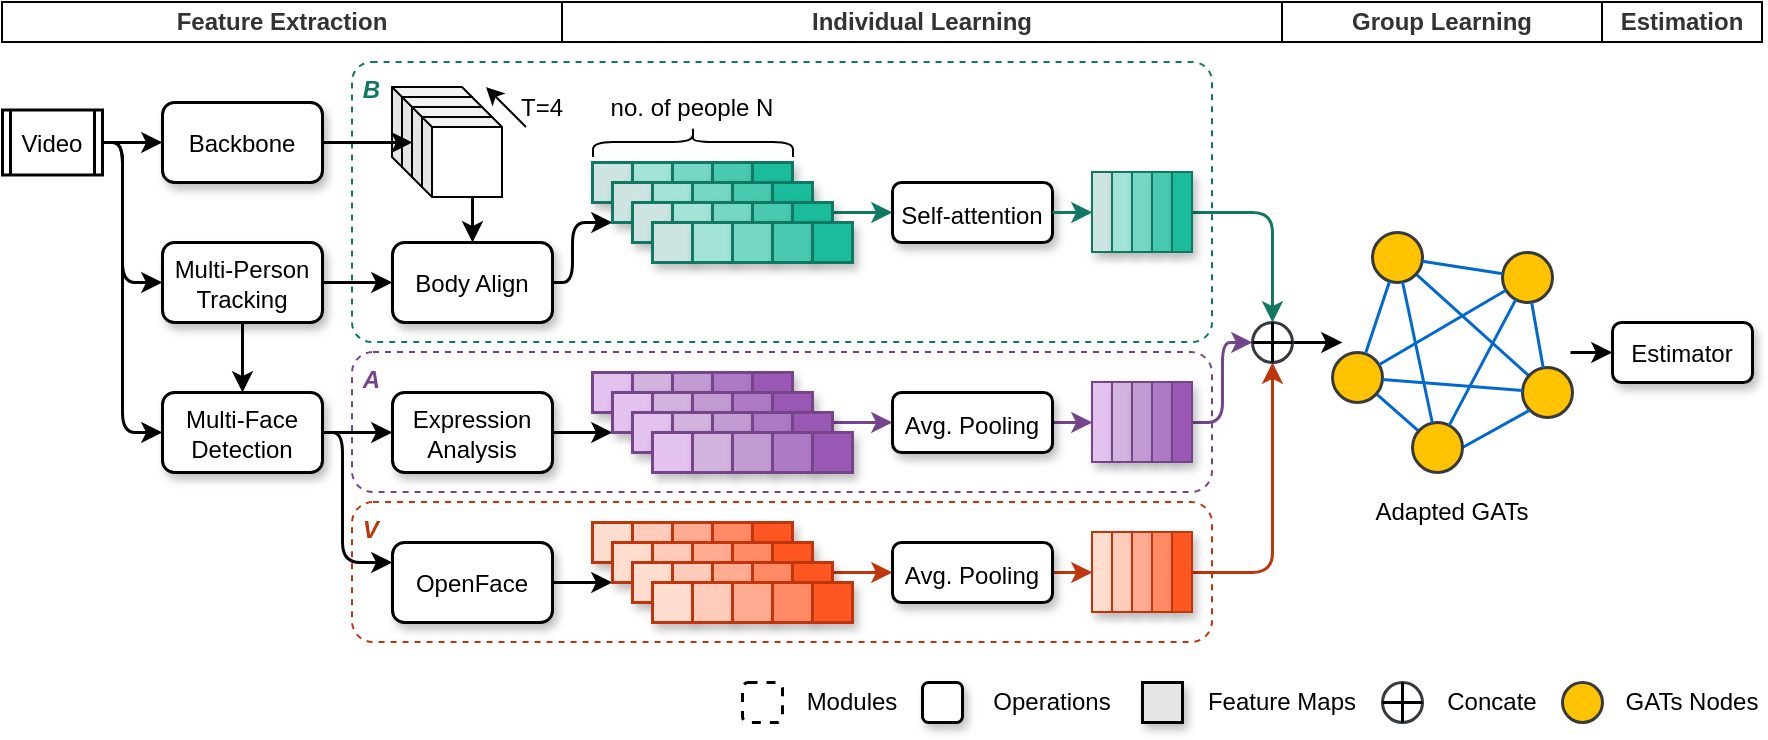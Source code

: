 <mxfile version="17.4.2" type="device"><diagram id="lcbjb8dC6xvzqM4vjLmi" name="Page-1"><mxGraphModel dx="918" dy="721" grid="1" gridSize="10" guides="1" tooltips="1" connect="1" arrows="1" fold="1" page="1" pageScale="1" pageWidth="827" pageHeight="1169" math="0" shadow="0"><root><mxCell id="0"/><mxCell id="1" parent="0"/><mxCell id="PsrB1JEI4gZo93ggRx5D-127" value="&lt;font style=&quot;font-size: 12px;&quot; color=&quot;#bf360c&quot;&gt;&lt;i style=&quot;font-size: 12px;&quot;&gt;&amp;nbsp;V&lt;/i&gt;&lt;/font&gt;" style="rounded=1;whiteSpace=wrap;html=1;fontSize=12;align=left;verticalAlign=top;fillColor=none;strokeColor=#BF360C;dashed=1;fontStyle=1" parent="1" vertex="1"><mxGeometry x="215" y="290" width="430" height="70" as="geometry"/></mxCell><mxCell id="PsrB1JEI4gZo93ggRx5D-126" value="&lt;font style=&quot;font-size: 12px;&quot; color=&quot;#76448a&quot;&gt;&lt;i style=&quot;font-size: 12px;&quot;&gt;&amp;nbsp;A&lt;/i&gt;&lt;/font&gt;" style="rounded=1;whiteSpace=wrap;html=1;fontSize=12;align=left;verticalAlign=top;fillColor=none;strokeColor=#76448A;dashed=1;fontStyle=1" parent="1" vertex="1"><mxGeometry x="215" y="215" width="430" height="70" as="geometry"/></mxCell><mxCell id="lZZAnxBlehHVqC1dlAMy-113" value="" style="whiteSpace=wrap;html=1;fontSize=12;strokeWidth=1;rounded=0;shadow=1;glass=0;spacing=2;fillColor=#CDE4E2;strokeColor=#117864;" parent="1" vertex="1"><mxGeometry x="585" y="125" width="10" height="40" as="geometry"/></mxCell><mxCell id="lZZAnxBlehHVqC1dlAMy-112" value="" style="whiteSpace=wrap;html=1;fontSize=12;strokeWidth=1;rounded=0;shadow=1;glass=0;spacing=2;fillColor=#E3C2F0;strokeColor=#76448A;" parent="1" vertex="1"><mxGeometry x="585" y="230" width="10" height="40" as="geometry"/></mxCell><mxCell id="lZZAnxBlehHVqC1dlAMy-111" value="" style="whiteSpace=wrap;html=1;fontSize=12;strokeWidth=1;rounded=0;shadow=1;glass=0;spacing=2;fillColor=#FFDDCF;strokeColor=#BF360C;" parent="1" vertex="1"><mxGeometry x="585" y="305" width="10" height="40" as="geometry"/></mxCell><mxCell id="PsrB1JEI4gZo93ggRx5D-314" value="" style="rounded=0;whiteSpace=wrap;html=1;fontSize=12;fontColor=#333333;arcSize=2;fillColor=default;sketch=0;shadow=0;" parent="1" vertex="1"><mxGeometry x="320" y="40" width="360" height="20" as="geometry"/></mxCell><mxCell id="PsrB1JEI4gZo93ggRx5D-122" value="" style="rounded=0;whiteSpace=wrap;html=1;fontSize=12;fontColor=#333333;arcSize=2;fillColor=default;sketch=0;shadow=0;" parent="1" vertex="1"><mxGeometry x="40" y="40" width="280" height="20" as="geometry"/></mxCell><mxCell id="PsrB1JEI4gZo93ggRx5D-123" value="" style="rounded=0;whiteSpace=wrap;html=1;fontSize=12;fontColor=#333333;arcSize=7;fillColor=default;sketch=0;shadow=0;" parent="1" vertex="1"><mxGeometry x="680" y="40" width="160" height="20" as="geometry"/></mxCell><mxCell id="PsrB1JEI4gZo93ggRx5D-125" value="&lt;i style=&quot;font-size: 12px;&quot;&gt;&lt;font style=&quot;font-size: 12px;&quot; color=&quot;#117864&quot;&gt;&amp;nbsp;B&lt;/font&gt;&lt;/i&gt;" style="rounded=1;whiteSpace=wrap;html=1;fontSize=12;align=left;verticalAlign=top;fillColor=none;strokeColor=#117864;shadow=0;dashed=1;arcSize=7;fontStyle=1" parent="1" vertex="1"><mxGeometry x="215" y="70" width="430" height="140" as="geometry"/></mxCell><mxCell id="PsrB1JEI4gZo93ggRx5D-128" value="Expression Analysis" style="whiteSpace=wrap;html=1;fontSize=12;strokeWidth=1.5;rounded=1;shadow=1;spacing=2;verticalAlign=middle;spacingTop=2;" parent="1" vertex="1"><mxGeometry x="235" y="235" width="80" height="40" as="geometry"/></mxCell><mxCell id="PsrB1JEI4gZo93ggRx5D-130" style="edgeStyle=orthogonalEdgeStyle;orthogonalLoop=1;jettySize=auto;html=1;entryX=0;entryY=0.5;entryDx=0;entryDy=0;fontSize=12;strokeWidth=1.5;exitX=1;exitY=0.5;exitDx=0;exitDy=0;spacing=2;" parent="1" source="PsrB1JEI4gZo93ggRx5D-221" target="PsrB1JEI4gZo93ggRx5D-133" edge="1"><mxGeometry relative="1" as="geometry"><mxPoint x="339" y="-110" as="targetPoint"/><mxPoint x="99" y="110" as="sourcePoint"/><Array as="points"><mxPoint x="100" y="110"/><mxPoint x="100" y="180"/></Array></mxGeometry></mxCell><mxCell id="PsrB1JEI4gZo93ggRx5D-131" style="edgeStyle=orthogonalEdgeStyle;orthogonalLoop=1;jettySize=auto;html=1;exitX=1;exitY=0.5;exitDx=0;exitDy=0;entryX=0;entryY=0.5;entryDx=0;entryDy=0;fontSize=12;strokeWidth=1.5;spacing=2;" parent="1" source="PsrB1JEI4gZo93ggRx5D-221" target="PsrB1JEI4gZo93ggRx5D-134" edge="1"><mxGeometry relative="1" as="geometry"><mxPoint x="99" y="110" as="sourcePoint"/><Array as="points"><mxPoint x="100" y="110"/><mxPoint x="100" y="255"/></Array></mxGeometry></mxCell><mxCell id="PsrB1JEI4gZo93ggRx5D-132" style="edgeStyle=orthogonalEdgeStyle;html=1;exitX=1;exitY=0.5;exitDx=0;exitDy=0;startArrow=none;startFill=0;fontSize=12;strokeWidth=1.5;entryX=0;entryY=0.5;entryDx=0;entryDy=0;spacing=2;" parent="1" source="PsrB1JEI4gZo93ggRx5D-133" target="PsrB1JEI4gZo93ggRx5D-238" edge="1"><mxGeometry relative="1" as="geometry"><mxPoint x="424" y="140" as="targetPoint"/></mxGeometry></mxCell><mxCell id="PsrB1JEI4gZo93ggRx5D-133" value="Multi-Person&lt;br style=&quot;font-size: 12px;&quot;&gt;Tracking" style="whiteSpace=wrap;html=1;fontSize=12;strokeWidth=1.5;rounded=1;shadow=1;sketch=0;glass=0;spacing=2;verticalAlign=middle;align=center;spacingTop=2;" parent="1" vertex="1"><mxGeometry x="120" y="160" width="80" height="40" as="geometry"/></mxCell><mxCell id="PsrB1JEI4gZo93ggRx5D-134" value="Multi-Face&lt;br style=&quot;font-size: 12px;&quot;&gt;Detection" style="whiteSpace=wrap;html=1;fontSize=12;strokeWidth=1.5;rounded=1;shadow=1;spacing=2;verticalAlign=middle;spacingTop=2;" parent="1" vertex="1"><mxGeometry x="120" y="235" width="80" height="40" as="geometry"/></mxCell><mxCell id="PsrB1JEI4gZo93ggRx5D-137" style="html=1;endArrow=none;endFill=0;fontSize=12;strokeWidth=1.5;strokeColor=#0068D1;spacing=2;fillColor=#d5e8d4;" parent="1" source="PsrB1JEI4gZo93ggRx5D-138" target="PsrB1JEI4gZo93ggRx5D-140" edge="1"><mxGeometry relative="1" as="geometry"/></mxCell><mxCell id="PsrB1JEI4gZo93ggRx5D-138" value="" style="ellipse;whiteSpace=wrap;html=1;aspect=fixed;rounded=1;fontSize=12;strokeWidth=1.5;fillColor=#FFC300;strokeColor=#36393d;spacing=2;" parent="1" vertex="1"><mxGeometry x="725" y="155" width="25" height="25" as="geometry"/></mxCell><mxCell id="PsrB1JEI4gZo93ggRx5D-140" value="" style="ellipse;whiteSpace=wrap;html=1;aspect=fixed;rounded=1;fontSize=12;strokeWidth=1.5;strokeColor=#36393d;spacing=2;fillColor=#FFC300;" parent="1" vertex="1"><mxGeometry x="800" y="222.5" width="25" height="25" as="geometry"/></mxCell><mxCell id="PsrB1JEI4gZo93ggRx5D-141" style="html=1;endArrow=none;endFill=0;fontSize=12;strokeWidth=1.5;strokeColor=#0068D1;spacing=2;fillColor=#d5e8d4;" parent="1" source="PsrB1JEI4gZo93ggRx5D-142" target="PsrB1JEI4gZo93ggRx5D-144" edge="1"><mxGeometry relative="1" as="geometry"><mxPoint x="785" y="215" as="sourcePoint"/></mxGeometry></mxCell><mxCell id="PsrB1JEI4gZo93ggRx5D-142" value="" style="ellipse;whiteSpace=wrap;html=1;aspect=fixed;rounded=1;fontSize=12;strokeWidth=1.5;fillColor=#FFC300;strokeColor=#36393d;spacing=2;" parent="1" vertex="1"><mxGeometry x="705" y="215" width="25" height="25" as="geometry"/></mxCell><mxCell id="PsrB1JEI4gZo93ggRx5D-143" style="edgeStyle=none;html=1;exitX=1;exitY=0.5;exitDx=0;exitDy=0;entryX=0;entryY=1;entryDx=0;entryDy=0;endArrow=none;endFill=0;fontSize=12;strokeWidth=1.5;strokeColor=#0068D1;spacing=2;fillColor=#d5e8d4;" parent="1" source="PsrB1JEI4gZo93ggRx5D-144" target="PsrB1JEI4gZo93ggRx5D-140" edge="1"><mxGeometry relative="1" as="geometry"/></mxCell><mxCell id="PsrB1JEI4gZo93ggRx5D-144" value="" style="ellipse;whiteSpace=wrap;html=1;aspect=fixed;rounded=1;fontSize=12;strokeWidth=1.5;fillColor=#FFC300;strokeColor=#36393d;spacing=2;" parent="1" vertex="1"><mxGeometry x="745" y="250" width="25" height="25" as="geometry"/></mxCell><mxCell id="PsrB1JEI4gZo93ggRx5D-145" value="Adapted GATs" style="text;html=1;strokeColor=none;fillColor=none;align=center;verticalAlign=middle;whiteSpace=wrap;rounded=0;fontSize=12;spacing=2;" parent="1" vertex="1"><mxGeometry x="720" y="285" width="90" height="20" as="geometry"/></mxCell><mxCell id="PsrB1JEI4gZo93ggRx5D-146" style="edgeStyle=orthogonalEdgeStyle;rounded=1;orthogonalLoop=1;jettySize=auto;html=1;entryX=0;entryY=0.5;entryDx=0;entryDy=0;fontFamily=Helvetica;strokeWidth=1.5;spacing=2;endArrow=classic;endFill=1;exitX=1;exitY=0.5;exitDx=0;exitDy=0;fontSize=12;" parent="1" source="PsrB1JEI4gZo93ggRx5D-221" target="PsrB1JEI4gZo93ggRx5D-150" edge="1"><mxGeometry relative="1" as="geometry"><mxPoint x="99" y="110" as="sourcePoint"/></mxGeometry></mxCell><mxCell id="PsrB1JEI4gZo93ggRx5D-147" style="html=1;endArrow=none;endFill=0;fontSize=12;strokeWidth=1.5;strokeColor=#0068D1;spacing=2;fillColor=#d5e8d4;" parent="1" source="PsrB1JEI4gZo93ggRx5D-138" target="PsrB1JEI4gZo93ggRx5D-142" edge="1"><mxGeometry relative="1" as="geometry"><mxPoint x="825" y="160" as="sourcePoint"/><mxPoint x="792.071" y="197.929" as="targetPoint"/></mxGeometry></mxCell><mxCell id="PsrB1JEI4gZo93ggRx5D-148" style="edgeStyle=none;html=1;endArrow=none;endFill=0;fontSize=12;strokeWidth=1.5;strokeColor=#0068D1;spacing=2;fillColor=#d5e8d4;" parent="1" source="PsrB1JEI4gZo93ggRx5D-140" target="PsrB1JEI4gZo93ggRx5D-142" edge="1"><mxGeometry relative="1" as="geometry"><mxPoint x="937.929" y="155.001" as="sourcePoint"/><mxPoint x="795" y="205" as="targetPoint"/></mxGeometry></mxCell><mxCell id="PsrB1JEI4gZo93ggRx5D-149" style="edgeStyle=none;html=1;endArrow=none;endFill=0;fontSize=12;strokeWidth=1.5;strokeColor=#0068D1;spacing=2;fillColor=#d5e8d4;" parent="1" source="PsrB1JEI4gZo93ggRx5D-138" target="PsrB1JEI4gZo93ggRx5D-144" edge="1"><mxGeometry relative="1" as="geometry"><mxPoint x="835" y="185" as="sourcePoint"/><mxPoint x="815" y="235" as="targetPoint"/></mxGeometry></mxCell><mxCell id="PsrB1JEI4gZo93ggRx5D-150" value="Backbone" style="whiteSpace=wrap;html=1;fontSize=12;strokeWidth=1.5;rounded=1;shadow=1;spacing=2;verticalAlign=middle;spacingTop=2;" parent="1" vertex="1"><mxGeometry x="120" y="90" width="80" height="40" as="geometry"/></mxCell><mxCell id="PsrB1JEI4gZo93ggRx5D-152" value="&lt;span style=&quot;font-size: 12px;&quot;&gt;Feature Maps&lt;/span&gt;" style="text;html=1;strokeColor=none;fillColor=none;align=center;verticalAlign=middle;whiteSpace=wrap;rounded=0;glass=0;spacing=2;fontSize=12;" parent="1" vertex="1"><mxGeometry x="640" y="380" width="80" height="20" as="geometry"/></mxCell><mxCell id="PsrB1JEI4gZo93ggRx5D-153" style="edgeStyle=none;html=1;exitX=1;exitY=0.5;exitDx=0;exitDy=0;startArrow=none;startFill=0;fontSize=12;strokeWidth=1.5;entryX=0;entryY=0.5;entryDx=0;entryDy=0;spacing=2;" parent="1" source="PsrB1JEI4gZo93ggRx5D-134" target="PsrB1JEI4gZo93ggRx5D-128" edge="1"><mxGeometry relative="1" as="geometry"><mxPoint x="254" y="170" as="sourcePoint"/><mxPoint x="314" y="280" as="targetPoint"/><Array as="points"/></mxGeometry></mxCell><mxCell id="PsrB1JEI4gZo93ggRx5D-154" style="edgeStyle=orthogonalEdgeStyle;html=1;exitX=0.5;exitY=1;exitDx=0;exitDy=0;startArrow=none;startFill=0;fontSize=12;strokeWidth=1.5;entryX=0.5;entryY=0;entryDx=0;entryDy=0;spacing=2;" parent="1" source="PsrB1JEI4gZo93ggRx5D-133" target="PsrB1JEI4gZo93ggRx5D-134" edge="1"><mxGeometry relative="1" as="geometry"><mxPoint x="284" y="210" as="sourcePoint"/><mxPoint x="344" y="320" as="targetPoint"/><Array as="points"><mxPoint x="160" y="220"/><mxPoint x="160" y="220"/></Array></mxGeometry></mxCell><mxCell id="PsrB1JEI4gZo93ggRx5D-180" style="edgeStyle=orthogonalEdgeStyle;html=1;entryX=0;entryY=0.5;entryDx=0;entryDy=0;strokeColor=#BF360C;strokeWidth=1.5;fontSize=12;" parent="1" target="PsrB1JEI4gZo93ggRx5D-269" edge="1"><mxGeometry relative="1" as="geometry"><mxPoint x="555" y="280" as="targetPoint"/><mxPoint x="425" y="330" as="sourcePoint"/><Array as="points"><mxPoint x="425" y="325"/></Array></mxGeometry></mxCell><mxCell id="PsrB1JEI4gZo93ggRx5D-183" style="edgeStyle=orthogonalEdgeStyle;rounded=1;html=1;exitX=1;exitY=0.5;exitDx=0;exitDy=0;strokeWidth=1.5;spacing=2;fontSize=12;entryX=0;entryY=1;entryDx=0;entryDy=0;" parent="1" source="PsrB1JEI4gZo93ggRx5D-238" edge="1"><mxGeometry relative="1" as="geometry"><mxPoint x="305" y="170" as="sourcePoint"/><mxPoint x="345" y="150" as="targetPoint"/><Array as="points"><mxPoint x="325" y="180"/><mxPoint x="325" y="150"/></Array></mxGeometry></mxCell><mxCell id="PsrB1JEI4gZo93ggRx5D-184" style="edgeStyle=none;rounded=1;html=1;strokeWidth=1.5;exitX=1;exitY=0.5;exitDx=0;exitDy=0;spacing=2;entryX=0;entryY=1;entryDx=0;entryDy=0;fontSize=12;" parent="1" source="PsrB1JEI4gZo93ggRx5D-128" edge="1"><mxGeometry relative="1" as="geometry"><mxPoint x="374" y="285" as="sourcePoint"/><mxPoint x="345" y="255" as="targetPoint"/></mxGeometry></mxCell><mxCell id="PsrB1JEI4gZo93ggRx5D-185" style="edgeStyle=orthogonalEdgeStyle;html=1;exitX=1;exitY=1;exitDx=0;exitDy=0;entryX=0;entryY=0.5;entryDx=0;entryDy=0;strokeColor=#117864;strokeWidth=1.5;fontSize=12;" parent="1" target="PsrB1JEI4gZo93ggRx5D-186" edge="1"><mxGeometry relative="1" as="geometry"><mxPoint x="788" y="135" as="targetPoint"/><mxPoint x="425" y="150" as="sourcePoint"/><Array as="points"><mxPoint x="425" y="148"/><mxPoint x="445" y="148"/></Array></mxGeometry></mxCell><mxCell id="PsrB1JEI4gZo93ggRx5D-186" value="&lt;p style=&quot;line-height: 1; font-size: 12px;&quot;&gt;Self-attention&lt;/p&gt;" style="whiteSpace=wrap;html=1;fontSize=12;strokeWidth=1.5;rounded=1;shadow=1;spacing=2;verticalAlign=middle;spacingTop=2;" parent="1" vertex="1"><mxGeometry x="485" y="130" width="80" height="30" as="geometry"/></mxCell><mxCell id="PsrB1JEI4gZo93ggRx5D-200" value="" style="whiteSpace=wrap;html=1;fontSize=12;strokeWidth=1.5;rounded=1;shadow=1;spacing=2;" parent="1" vertex="1"><mxGeometry x="500" y="380" width="20" height="20" as="geometry"/></mxCell><mxCell id="PsrB1JEI4gZo93ggRx5D-201" value="&lt;span style=&quot;font-size: 12px;&quot;&gt;Operations&lt;/span&gt;" style="text;html=1;strokeColor=none;fillColor=none;align=center;verticalAlign=middle;whiteSpace=wrap;rounded=0;glass=0;spacing=2;fontSize=12;" parent="1" vertex="1"><mxGeometry x="530" y="380" width="70" height="20" as="geometry"/></mxCell><mxCell id="PsrB1JEI4gZo93ggRx5D-202" value="" style="whiteSpace=wrap;html=1;fontSize=12;strokeWidth=1.5;rounded=0;shadow=1;glass=0;spacing=2;fillColor=#E6E6E6;" parent="1" vertex="1"><mxGeometry x="610" y="380" width="20" height="20" as="geometry"/></mxCell><mxCell id="PsrB1JEI4gZo93ggRx5D-207" style="edgeStyle=none;html=1;exitX=1;exitY=0.5;exitDx=0;exitDy=0;entryX=0;entryY=0.5;entryDx=0;entryDy=0;strokeColor=#117864;strokeWidth=1.5;fontSize=12;" parent="1" source="PsrB1JEI4gZo93ggRx5D-186" target="lZZAnxBlehHVqC1dlAMy-113" edge="1"><mxGeometry relative="1" as="geometry"><mxPoint x="681" y="108.75" as="sourcePoint"/><mxPoint x="595" y="147.5" as="targetPoint"/></mxGeometry></mxCell><mxCell id="PsrB1JEI4gZo93ggRx5D-209" style="edgeStyle=orthogonalEdgeStyle;html=1;fontSize=12;strokeWidth=1.5;strokeColor=#117864;spacing=2;exitX=1;exitY=0.5;exitDx=0;exitDy=0;entryX=0.5;entryY=0;entryDx=0;entryDy=0;startArrow=none;" parent="1" source="PsrB1JEI4gZo93ggRx5D-349" target="PsrB1JEI4gZo93ggRx5D-283" edge="1"><mxGeometry relative="1" as="geometry"><mxPoint x="705" y="295" as="targetPoint"/><Array as="points"><mxPoint x="675" y="145"/></Array><mxPoint x="645" y="147.5" as="sourcePoint"/></mxGeometry></mxCell><mxCell id="PsrB1JEI4gZo93ggRx5D-210" style="edgeStyle=orthogonalEdgeStyle;html=1;exitX=1;exitY=0.5;exitDx=0;exitDy=0;entryX=0;entryY=0.5;entryDx=0;entryDy=0;strokeColor=#76448A;strokeWidth=1.5;fontSize=12;elbow=vertical;" parent="1" source="PsrB1JEI4gZo93ggRx5D-354" target="PsrB1JEI4gZo93ggRx5D-283" edge="1"><mxGeometry relative="1" as="geometry"><mxPoint x="645" y="245" as="sourcePoint"/><mxPoint x="680" y="210" as="targetPoint"/><Array as="points"><mxPoint x="650" y="250"/><mxPoint x="650" y="210"/></Array></mxGeometry></mxCell><mxCell id="PsrB1JEI4gZo93ggRx5D-211" style="edgeStyle=orthogonalEdgeStyle;html=1;entryX=0.5;entryY=1;entryDx=0;entryDy=0;exitX=1;exitY=0.5;exitDx=0;exitDy=0;strokeColor=#BF360C;strokeWidth=1.5;fontSize=12;" parent="1" source="PsrB1JEI4gZo93ggRx5D-359" target="PsrB1JEI4gZo93ggRx5D-283" edge="1"><mxGeometry relative="1" as="geometry"><mxPoint x="645" y="315" as="sourcePoint"/><mxPoint x="705" y="315" as="targetPoint"/><Array as="points"><mxPoint x="675" y="325"/></Array></mxGeometry></mxCell><mxCell id="PsrB1JEI4gZo93ggRx5D-212" value="" style="ellipse;whiteSpace=wrap;html=1;aspect=fixed;rounded=1;fontSize=12;strokeWidth=1.5;fillColor=#FFC300;strokeColor=#36393d;spacing=2;" parent="1" vertex="1"><mxGeometry x="820" y="380" width="20" height="20" as="geometry"/></mxCell><mxCell id="PsrB1JEI4gZo93ggRx5D-213" value="&lt;span style=&quot;font-size: 12px;&quot;&gt;GATs Nodes&lt;/span&gt;" style="text;html=1;strokeColor=none;fillColor=none;align=center;verticalAlign=middle;whiteSpace=wrap;rounded=0;glass=0;spacing=2;fontSize=12;" parent="1" vertex="1"><mxGeometry x="850" y="380" width="70" height="20" as="geometry"/></mxCell><mxCell id="PsrB1JEI4gZo93ggRx5D-214" value="Estimator" style="whiteSpace=wrap;html=1;fontSize=12;strokeWidth=1.5;rounded=1;shadow=1;spacing=2;horizontal=1;verticalAlign=middle;spacingTop=2;" parent="1" vertex="1"><mxGeometry x="845" y="200" width="70" height="30" as="geometry"/></mxCell><mxCell id="PsrB1JEI4gZo93ggRx5D-215" value="&lt;span style=&quot;color: rgb(51, 51, 51); font-family: helvetica; font-size: 12px; font-style: normal; letter-spacing: normal; text-indent: 0px; text-transform: none; word-spacing: 0px; background-color: rgb(255, 255, 255); display: inline; float: none;&quot;&gt;Feature&amp;nbsp;Extraction&lt;/span&gt;" style="text;whiteSpace=wrap;html=1;fontSize=12;fontColor=#333333;fontStyle=1;align=center;verticalAlign=middle;" parent="1" vertex="1"><mxGeometry x="40" y="40" width="280" height="20" as="geometry"/></mxCell><mxCell id="PsrB1JEI4gZo93ggRx5D-216" value="&lt;div style=&quot;font-size: 12px;&quot;&gt;&lt;font face=&quot;helvetica&quot; style=&quot;font-size: 12px;&quot;&gt;Individual&amp;nbsp;&lt;/font&gt;&lt;span style=&quot;font-family: helvetica; font-size: 12px;&quot;&gt;Learning&lt;/span&gt;&lt;/div&gt;" style="text;whiteSpace=wrap;html=1;fontSize=12;fontColor=#333333;fontStyle=1;align=center;verticalAlign=middle;" parent="1" vertex="1"><mxGeometry x="320" y="40" width="360" height="20" as="geometry"/></mxCell><mxCell id="PsrB1JEI4gZo93ggRx5D-219" value="" style="whiteSpace=wrap;html=1;fontSize=12;strokeWidth=1.5;rounded=1;shadow=0;spacing=2;dashed=1;" parent="1" vertex="1"><mxGeometry x="410" y="380" width="20" height="20" as="geometry"/></mxCell><mxCell id="PsrB1JEI4gZo93ggRx5D-220" value="&lt;span style=&quot;font-size: 12px;&quot;&gt;Modules&lt;/span&gt;" style="text;html=1;strokeColor=none;fillColor=none;align=center;verticalAlign=middle;whiteSpace=wrap;rounded=0;glass=0;spacing=2;fontSize=12;" parent="1" vertex="1"><mxGeometry x="440" y="380" width="50" height="20" as="geometry"/></mxCell><mxCell id="PsrB1JEI4gZo93ggRx5D-221" value="Video" style="shape=process;whiteSpace=wrap;html=1;backgroundOutline=1;shadow=0;fontSize=12;size=0.083;strokeWidth=1.5;verticalAlign=middle;spacing=2;spacingTop=2;" parent="1" vertex="1"><mxGeometry x="40" y="93.75" width="50" height="32.5" as="geometry"/></mxCell><mxCell id="PsrB1JEI4gZo93ggRx5D-222" value="&lt;div style=&quot;font-size: 12px;&quot;&gt;&lt;span style=&quot;font-size: 12px;&quot;&gt;&lt;font face=&quot;helvetica&quot; style=&quot;font-size: 12px;&quot;&gt;no. of people N&lt;/font&gt;&lt;/span&gt;&lt;/div&gt;" style="text;whiteSpace=wrap;html=1;fontSize=12;align=center;verticalAlign=middle;" parent="1" vertex="1"><mxGeometry x="335" y="82.5" width="100" height="20" as="geometry"/></mxCell><mxCell id="PsrB1JEI4gZo93ggRx5D-223" style="edgeStyle=orthogonalEdgeStyle;html=1;exitX=1;exitY=1;exitDx=0;exitDy=0;entryX=0;entryY=0.5;entryDx=0;entryDy=0;strokeColor=#76448A;strokeWidth=1.5;fontSize=12;" parent="1" target="PsrB1JEI4gZo93ggRx5D-265" edge="1"><mxGeometry relative="1" as="geometry"><mxPoint x="555" y="205" as="targetPoint"/><Array as="points"><mxPoint x="425" y="250"/></Array><mxPoint x="425" y="255" as="sourcePoint"/></mxGeometry></mxCell><mxCell id="PsrB1JEI4gZo93ggRx5D-232" value="" style="shape=cube;whiteSpace=wrap;html=1;boundedLbl=1;backgroundOutline=1;darkOpacity=0.05;darkOpacity2=0.1;size=5;fontSize=12;" parent="1" vertex="1"><mxGeometry x="235" y="82.5" width="40" height="40" as="geometry"/></mxCell><mxCell id="PsrB1JEI4gZo93ggRx5D-233" value="" style="shape=cube;whiteSpace=wrap;html=1;boundedLbl=1;backgroundOutline=1;darkOpacity=0.05;darkOpacity2=0.1;size=5;fontSize=12;" parent="1" vertex="1"><mxGeometry x="240" y="87.5" width="40" height="40" as="geometry"/></mxCell><mxCell id="PsrB1JEI4gZo93ggRx5D-234" value="" style="shape=curlyBracket;whiteSpace=wrap;html=1;rounded=1;flipH=1;gradientColor=none;rotation=-90;strokeWidth=1;fontSize=12;size=0.5;" parent="1" vertex="1"><mxGeometry x="378" y="60" width="15" height="100" as="geometry"/></mxCell><mxCell id="PsrB1JEI4gZo93ggRx5D-235" value="" style="shape=cube;whiteSpace=wrap;html=1;boundedLbl=1;backgroundOutline=1;darkOpacity=0.05;darkOpacity2=0.1;size=5;fontSize=12;" parent="1" vertex="1"><mxGeometry x="245" y="92.5" width="40" height="40" as="geometry"/></mxCell><mxCell id="lxNS5AUTCcOZnmyPO-Yh-5" style="edgeStyle=orthogonalEdgeStyle;rounded=0;orthogonalLoop=1;jettySize=auto;html=1;entryX=0.5;entryY=0;entryDx=0;entryDy=0;strokeWidth=1.5;fontSize=12;" parent="1" source="PsrB1JEI4gZo93ggRx5D-236" target="PsrB1JEI4gZo93ggRx5D-238" edge="1"><mxGeometry relative="1" as="geometry"><Array as="points"><mxPoint x="275" y="150"/><mxPoint x="275" y="150"/></Array></mxGeometry></mxCell><mxCell id="PsrB1JEI4gZo93ggRx5D-236" value="" style="shape=cube;whiteSpace=wrap;html=1;boundedLbl=1;backgroundOutline=1;darkOpacity=0.05;darkOpacity2=0.1;size=5;fontSize=12;" parent="1" vertex="1"><mxGeometry x="250" y="97.5" width="40" height="40" as="geometry"/></mxCell><mxCell id="PsrB1JEI4gZo93ggRx5D-237" style="edgeStyle=orthogonalEdgeStyle;rounded=0;orthogonalLoop=1;jettySize=auto;html=1;exitX=1;exitY=0.5;exitDx=0;exitDy=0;entryX=0;entryY=0;entryDx=0;entryDy=17.5;entryPerimeter=0;strokeWidth=1.5;fontSize=12;" parent="1" source="PsrB1JEI4gZo93ggRx5D-150" target="PsrB1JEI4gZo93ggRx5D-235" edge="1"><mxGeometry relative="1" as="geometry"><mxPoint x="271" y="107.5" as="sourcePoint"/></mxGeometry></mxCell><mxCell id="PsrB1JEI4gZo93ggRx5D-238" value="Body Align" style="whiteSpace=wrap;html=1;fontSize=12;strokeWidth=1.5;rounded=1;shadow=1;spacing=2;verticalAlign=middle;spacingTop=2;" parent="1" vertex="1"><mxGeometry x="235" y="160" width="80" height="40" as="geometry"/></mxCell><mxCell id="PsrB1JEI4gZo93ggRx5D-242" value="OpenFace" style="whiteSpace=wrap;html=1;fontSize=12;strokeWidth=1.5;rounded=1;shadow=1;spacing=2;verticalAlign=middle;spacingTop=2;" parent="1" vertex="1"><mxGeometry x="235" y="310" width="80" height="40" as="geometry"/></mxCell><mxCell id="PsrB1JEI4gZo93ggRx5D-257" style="edgeStyle=none;rounded=1;html=1;strokeWidth=1.5;exitX=1;exitY=0.5;exitDx=0;exitDy=0;spacing=2;entryX=0;entryY=1;entryDx=0;entryDy=0;fontSize=12;" parent="1" source="PsrB1JEI4gZo93ggRx5D-242" edge="1"><mxGeometry relative="1" as="geometry"><mxPoint x="374" y="360" as="sourcePoint"/><mxPoint x="345" y="330" as="targetPoint"/></mxGeometry></mxCell><mxCell id="PsrB1JEI4gZo93ggRx5D-267" style="edgeStyle=orthogonalEdgeStyle;html=1;exitX=1;exitY=0.5;exitDx=0;exitDy=0;strokeColor=#76448A;strokeWidth=1.5;fontSize=12;entryX=0;entryY=0.5;entryDx=0;entryDy=0;" parent="1" source="PsrB1JEI4gZo93ggRx5D-265" edge="1" target="lZZAnxBlehHVqC1dlAMy-112"><mxGeometry relative="1" as="geometry"><mxPoint x="605" y="435" as="targetPoint"/><Array as="points"/><mxPoint x="435" y="265" as="sourcePoint"/></mxGeometry></mxCell><mxCell id="PsrB1JEI4gZo93ggRx5D-262" style="edgeStyle=orthogonalEdgeStyle;orthogonalLoop=1;jettySize=auto;html=1;fontSize=12;strokeWidth=1.5;spacing=2;exitX=1;exitY=0.5;exitDx=0;exitDy=0;" parent="1" edge="1" source="PsrB1JEI4gZo93ggRx5D-134"><mxGeometry relative="1" as="geometry"><mxPoint x="205" y="250" as="sourcePoint"/><Array as="points"><mxPoint x="210" y="255"/><mxPoint x="210" y="320"/></Array><mxPoint x="235" y="320" as="targetPoint"/></mxGeometry></mxCell><mxCell id="PsrB1JEI4gZo93ggRx5D-265" value="&lt;p style=&quot;line-height: 1; font-size: 12px;&quot;&gt;Avg. Pooling&lt;/p&gt;" style="whiteSpace=wrap;html=1;fontSize=12;strokeWidth=1.5;rounded=1;shadow=1;spacing=2;horizontal=1;spacingTop=2;verticalAlign=middle;align=center;" parent="1" vertex="1"><mxGeometry x="485" y="235" width="80" height="30" as="geometry"/></mxCell><mxCell id="PsrB1JEI4gZo93ggRx5D-268" style="edgeStyle=orthogonalEdgeStyle;html=1;exitX=1;exitY=0.5;exitDx=0;exitDy=0;strokeColor=#BF360C;strokeWidth=1.5;fontSize=12;entryX=0;entryY=0.5;entryDx=0;entryDy=0;" parent="1" source="PsrB1JEI4gZo93ggRx5D-269" edge="1" target="lZZAnxBlehHVqC1dlAMy-111"><mxGeometry relative="1" as="geometry"><mxPoint x="605" y="325" as="targetPoint"/><mxPoint x="435" y="340" as="sourcePoint"/><Array as="points"/></mxGeometry></mxCell><mxCell id="PsrB1JEI4gZo93ggRx5D-269" value="&lt;p style=&quot;line-height: 1; font-size: 12px;&quot;&gt;Avg. Pooling&lt;/p&gt;" style="whiteSpace=wrap;html=1;fontSize=12;strokeWidth=1.5;rounded=1;shadow=1;spacing=2;horizontal=1;spacingTop=2;verticalAlign=middle;align=center;" parent="1" vertex="1"><mxGeometry x="485" y="310" width="80" height="30" as="geometry"/></mxCell><mxCell id="PsrB1JEI4gZo93ggRx5D-271" value="" style="ellipse;whiteSpace=wrap;html=1;aspect=fixed;rounded=1;fontSize=12;strokeWidth=1.5;fillColor=#FFC300;strokeColor=#36393d;spacing=2;" parent="1" vertex="1"><mxGeometry x="790" y="165" width="25" height="25" as="geometry"/></mxCell><mxCell id="PsrB1JEI4gZo93ggRx5D-272" style="html=1;endArrow=none;endFill=0;fontSize=12;strokeWidth=1.5;strokeColor=#0068D1;spacing=2;fillColor=#d5e8d4;" parent="1" source="PsrB1JEI4gZo93ggRx5D-271" target="PsrB1JEI4gZo93ggRx5D-138" edge="1"><mxGeometry relative="1" as="geometry"><mxPoint x="758.714" y="182.777" as="sourcePoint"/><mxPoint x="731.269" y="217.209" as="targetPoint"/></mxGeometry></mxCell><mxCell id="PsrB1JEI4gZo93ggRx5D-273" style="html=1;endArrow=none;endFill=0;fontSize=12;strokeWidth=1.5;strokeColor=#0068D1;spacing=2;fillColor=#d5e8d4;" parent="1" source="PsrB1JEI4gZo93ggRx5D-271" target="PsrB1JEI4gZo93ggRx5D-142" edge="1"><mxGeometry relative="1" as="geometry"><mxPoint x="768.714" y="192.777" as="sourcePoint"/><mxPoint x="741.269" y="227.209" as="targetPoint"/></mxGeometry></mxCell><mxCell id="PsrB1JEI4gZo93ggRx5D-274" style="html=1;endArrow=none;endFill=0;fontSize=12;strokeWidth=1.5;strokeColor=#0068D1;spacing=2;fillColor=#d5e8d4;" parent="1" source="PsrB1JEI4gZo93ggRx5D-271" target="PsrB1JEI4gZo93ggRx5D-144" edge="1"><mxGeometry relative="1" as="geometry"><mxPoint x="778.714" y="202.777" as="sourcePoint"/><mxPoint x="751.269" y="237.209" as="targetPoint"/></mxGeometry></mxCell><mxCell id="PsrB1JEI4gZo93ggRx5D-275" style="html=1;endArrow=none;endFill=0;fontSize=12;strokeWidth=1.5;strokeColor=#0068D1;spacing=2;fillColor=#d5e8d4;" parent="1" source="PsrB1JEI4gZo93ggRx5D-271" target="PsrB1JEI4gZo93ggRx5D-140" edge="1"><mxGeometry relative="1" as="geometry"><mxPoint x="788.714" y="212.777" as="sourcePoint"/><mxPoint x="761.269" y="247.209" as="targetPoint"/></mxGeometry></mxCell><mxCell id="PsrB1JEI4gZo93ggRx5D-136" style="edgeStyle=orthogonalEdgeStyle;rounded=1;orthogonalLoop=1;jettySize=auto;html=1;strokeWidth=1.5;spacing=2;startArrow=none;exitX=1;exitY=0.5;exitDx=0;exitDy=0;fontSize=12;" parent="1" edge="1"><mxGeometry relative="1" as="geometry"><mxPoint x="710" y="210" as="targetPoint"/><Array as="points"/><mxPoint x="685" y="210" as="sourcePoint"/></mxGeometry></mxCell><mxCell id="PsrB1JEI4gZo93ggRx5D-276" style="edgeStyle=orthogonalEdgeStyle;rounded=1;orthogonalLoop=1;jettySize=auto;html=1;strokeWidth=1.5;spacing=2;startArrow=none;fontSize=12;entryX=0;entryY=0.5;entryDx=0;entryDy=0;" parent="1" target="PsrB1JEI4gZo93ggRx5D-214" edge="1"><mxGeometry relative="1" as="geometry"><mxPoint x="855" y="215" as="targetPoint"/><Array as="points"/><mxPoint x="824" y="215" as="sourcePoint"/></mxGeometry></mxCell><mxCell id="PsrB1JEI4gZo93ggRx5D-283" value="" style="ellipse;whiteSpace=wrap;html=1;aspect=fixed;rounded=1;fontSize=12;strokeWidth=1.5;fillColor=none;strokeColor=#36393d;spacing=2;" parent="1" vertex="1"><mxGeometry x="665" y="200" width="20" height="20" as="geometry"/></mxCell><mxCell id="PsrB1JEI4gZo93ggRx5D-285" value="" style="endArrow=none;html=1;rounded=0;fontSize=12;elbow=vertical;exitX=0;exitY=0.5;exitDx=0;exitDy=0;entryX=1;entryY=0.5;entryDx=0;entryDy=0;strokeWidth=1.5;" parent="1" source="PsrB1JEI4gZo93ggRx5D-283" target="PsrB1JEI4gZo93ggRx5D-283" edge="1"><mxGeometry width="50" height="50" relative="1" as="geometry"><mxPoint x="900" y="110" as="sourcePoint"/><mxPoint x="950" y="60" as="targetPoint"/></mxGeometry></mxCell><mxCell id="PsrB1JEI4gZo93ggRx5D-286" value="" style="endArrow=none;html=1;rounded=0;fontSize=12;elbow=vertical;exitX=0.5;exitY=0;exitDx=0;exitDy=0;entryX=0.5;entryY=1;entryDx=0;entryDy=0;strokeWidth=1.5;" parent="1" source="PsrB1JEI4gZo93ggRx5D-283" target="PsrB1JEI4gZo93ggRx5D-283" edge="1"><mxGeometry width="50" height="50" relative="1" as="geometry"><mxPoint x="675" y="220" as="sourcePoint"/><mxPoint x="695" y="220" as="targetPoint"/></mxGeometry></mxCell><mxCell id="PsrB1JEI4gZo93ggRx5D-315" value="" style="rounded=0;whiteSpace=wrap;html=1;fontSize=12;fontColor=#333333;arcSize=7;fillColor=default;sketch=0;shadow=0;" parent="1" vertex="1"><mxGeometry x="840" y="40" width="80" height="20" as="geometry"/></mxCell><mxCell id="PsrB1JEI4gZo93ggRx5D-317" value="" style="ellipse;whiteSpace=wrap;html=1;aspect=fixed;rounded=1;fontSize=12;strokeWidth=1.5;fillColor=none;strokeColor=#36393d;spacing=2;" parent="1" vertex="1"><mxGeometry x="730" y="380" width="20" height="20" as="geometry"/></mxCell><mxCell id="PsrB1JEI4gZo93ggRx5D-318" value="" style="endArrow=none;html=1;rounded=0;fontSize=12;elbow=vertical;exitX=0;exitY=0.5;exitDx=0;exitDy=0;entryX=1;entryY=0.5;entryDx=0;entryDy=0;strokeWidth=1.5;" parent="1" source="PsrB1JEI4gZo93ggRx5D-317" target="PsrB1JEI4gZo93ggRx5D-317" edge="1"><mxGeometry width="50" height="50" relative="1" as="geometry"><mxPoint x="965" y="290" as="sourcePoint"/><mxPoint x="1015" y="240" as="targetPoint"/></mxGeometry></mxCell><mxCell id="PsrB1JEI4gZo93ggRx5D-319" value="" style="endArrow=none;html=1;rounded=0;fontSize=12;elbow=vertical;exitX=0.5;exitY=0;exitDx=0;exitDy=0;entryX=0.5;entryY=1;entryDx=0;entryDy=0;strokeWidth=1.5;" parent="1" source="PsrB1JEI4gZo93ggRx5D-317" target="PsrB1JEI4gZo93ggRx5D-317" edge="1"><mxGeometry width="50" height="50" relative="1" as="geometry"><mxPoint x="740" y="400" as="sourcePoint"/><mxPoint x="760" y="400" as="targetPoint"/></mxGeometry></mxCell><mxCell id="PsrB1JEI4gZo93ggRx5D-320" value="&lt;span style=&quot;font-size: 12px;&quot;&gt;Concate&lt;/span&gt;" style="text;html=1;strokeColor=none;fillColor=none;align=center;verticalAlign=middle;whiteSpace=wrap;rounded=0;glass=0;spacing=2;fontSize=12;" parent="1" vertex="1"><mxGeometry x="760" y="380" width="50" height="20" as="geometry"/></mxCell><mxCell id="PsrB1JEI4gZo93ggRx5D-346" value="" style="whiteSpace=wrap;html=1;fontSize=12;strokeWidth=1;rounded=0;shadow=1;glass=0;spacing=2;fillColor=#a3e4d7;strokeColor=#117864;" parent="1" vertex="1"><mxGeometry x="595" y="125" width="10" height="40" as="geometry"/></mxCell><mxCell id="PsrB1JEI4gZo93ggRx5D-347" value="" style="whiteSpace=wrap;html=1;fontSize=12;strokeWidth=1;rounded=0;shadow=1;glass=0;spacing=2;fillColor=#76d7c4;strokeColor=#117864;" parent="1" vertex="1"><mxGeometry x="605" y="125" width="10" height="40" as="geometry"/></mxCell><mxCell id="PsrB1JEI4gZo93ggRx5D-348" value="" style="whiteSpace=wrap;html=1;fontSize=12;strokeWidth=1;rounded=0;shadow=1;glass=0;spacing=2;fillColor=#48c9b0;strokeColor=#117864;" parent="1" vertex="1"><mxGeometry x="615" y="125" width="10" height="40" as="geometry"/></mxCell><mxCell id="PsrB1JEI4gZo93ggRx5D-349" value="" style="whiteSpace=wrap;html=1;fontSize=12;strokeWidth=1;rounded=0;shadow=1;glass=0;spacing=2;fillColor=#1abc9c;strokeColor=#117864;" parent="1" vertex="1"><mxGeometry x="625" y="125" width="10" height="40" as="geometry"/></mxCell><mxCell id="PsrB1JEI4gZo93ggRx5D-351" value="" style="whiteSpace=wrap;html=1;fontSize=12;strokeWidth=1;rounded=0;shadow=1;glass=0;spacing=2;fillColor=#D2B4DE;strokeColor=#76448A;" parent="1" vertex="1"><mxGeometry x="595" y="230" width="10" height="40" as="geometry"/></mxCell><mxCell id="PsrB1JEI4gZo93ggRx5D-352" value="" style="whiteSpace=wrap;html=1;fontSize=12;strokeWidth=1;rounded=0;shadow=1;glass=0;spacing=2;fillColor=#C39BD3;strokeColor=#76448A;" parent="1" vertex="1"><mxGeometry x="605" y="230" width="10" height="40" as="geometry"/></mxCell><mxCell id="PsrB1JEI4gZo93ggRx5D-353" value="" style="whiteSpace=wrap;html=1;fontSize=12;strokeWidth=1;rounded=0;shadow=1;glass=0;spacing=2;fillColor=#AF7AC5;strokeColor=#76448A;" parent="1" vertex="1"><mxGeometry x="615" y="230" width="10" height="40" as="geometry"/></mxCell><mxCell id="PsrB1JEI4gZo93ggRx5D-354" value="" style="whiteSpace=wrap;html=1;fontSize=12;strokeWidth=1;rounded=0;shadow=1;glass=0;spacing=2;fillColor=#9B59B6;strokeColor=#76448A;" parent="1" vertex="1"><mxGeometry x="625" y="230" width="10" height="40" as="geometry"/></mxCell><mxCell id="PsrB1JEI4gZo93ggRx5D-356" value="" style="whiteSpace=wrap;html=1;fontSize=12;strokeWidth=1;rounded=0;shadow=1;glass=0;spacing=2;fillColor=#FFCCBC;strokeColor=#BF360C;" parent="1" vertex="1"><mxGeometry x="595" y="305" width="10" height="40" as="geometry"/></mxCell><mxCell id="PsrB1JEI4gZo93ggRx5D-357" value="" style="whiteSpace=wrap;html=1;fontSize=12;strokeWidth=1;rounded=0;shadow=1;glass=0;spacing=2;fillColor=#FFAB91;strokeColor=#BF360C;" parent="1" vertex="1"><mxGeometry x="605" y="305" width="10" height="40" as="geometry"/></mxCell><mxCell id="PsrB1JEI4gZo93ggRx5D-358" value="" style="whiteSpace=wrap;html=1;fontSize=12;strokeWidth=1;rounded=0;shadow=1;glass=0;spacing=2;fillColor=#FF8A65;strokeColor=#BF360C;" parent="1" vertex="1"><mxGeometry x="615" y="305" width="10" height="40" as="geometry"/></mxCell><mxCell id="PsrB1JEI4gZo93ggRx5D-359" value="" style="whiteSpace=wrap;html=1;fontSize=12;strokeWidth=1;rounded=0;shadow=1;glass=0;spacing=2;fillColor=#FF5722;strokeColor=#BF360C;" parent="1" vertex="1"><mxGeometry x="625" y="305" width="10" height="40" as="geometry"/></mxCell><mxCell id="PsrB1JEI4gZo93ggRx5D-217" value="&lt;div style=&quot;font-size: 12px;&quot;&gt;&lt;font face=&quot;helvetica&quot; style=&quot;font-size: 12px;&quot;&gt;Group&amp;nbsp;&lt;/font&gt;&lt;span style=&quot;font-family: helvetica; font-size: 12px;&quot;&gt;Learning&lt;/span&gt;&lt;/div&gt;" style="text;whiteSpace=wrap;html=1;fontSize=12;fontColor=#333333;fontStyle=1;align=center;verticalAlign=middle;" parent="1" vertex="1"><mxGeometry x="680" y="40" width="160" height="20" as="geometry"/></mxCell><mxCell id="PsrB1JEI4gZo93ggRx5D-316" value="&lt;div style=&quot;font-size: 12px;&quot;&gt;&lt;font face=&quot;helvetica&quot; style=&quot;font-size: 12px;&quot;&gt;Estimation&lt;/font&gt;&lt;/div&gt;" style="text;whiteSpace=wrap;html=1;fontSize=12;fontColor=#333333;fontStyle=1;align=center;verticalAlign=middle;" parent="1" vertex="1"><mxGeometry x="840" y="40" width="80" height="20" as="geometry"/></mxCell><mxCell id="lZZAnxBlehHVqC1dlAMy-53" value="" style="whiteSpace=wrap;html=1;fontSize=12;strokeWidth=1.5;rounded=0;shadow=1;glass=0;spacing=2;fillColor=#E3C2F0;strokeColor=#76448A;" parent="1" vertex="1"><mxGeometry x="335" y="225" width="20" height="20" as="geometry"/></mxCell><mxCell id="PsrB1JEI4gZo93ggRx5D-155" value="" style="whiteSpace=wrap;html=1;fontSize=12;strokeWidth=1.5;rounded=0;shadow=1;glass=0;spacing=2;fillColor=#D2B4DE;strokeColor=#76448A;" parent="1" vertex="1"><mxGeometry x="355" y="225" width="20" height="20" as="geometry"/></mxCell><mxCell id="PsrB1JEI4gZo93ggRx5D-156" value="" style="whiteSpace=wrap;html=1;fontSize=12;strokeWidth=1.5;rounded=0;shadow=1;glass=0;spacing=2;fillColor=#C39BD3;strokeColor=#76448A;" parent="1" vertex="1"><mxGeometry x="375" y="225" width="20" height="20" as="geometry"/></mxCell><mxCell id="PsrB1JEI4gZo93ggRx5D-157" value="" style="whiteSpace=wrap;html=1;fontSize=12;strokeWidth=1.5;rounded=0;shadow=1;glass=0;spacing=2;fillColor=#AF7AC5;strokeColor=#76448A;" parent="1" vertex="1"><mxGeometry x="395" y="225" width="20" height="20" as="geometry"/></mxCell><mxCell id="PsrB1JEI4gZo93ggRx5D-158" value="" style="whiteSpace=wrap;html=1;fontSize=12;strokeWidth=1.5;rounded=0;shadow=1;glass=0;spacing=2;fillColor=#9B59B6;strokeColor=#76448A;" parent="1" vertex="1"><mxGeometry x="415" y="225" width="20" height="20" as="geometry"/></mxCell><mxCell id="lZZAnxBlehHVqC1dlAMy-54" value="" style="whiteSpace=wrap;html=1;fontSize=12;strokeWidth=1.5;rounded=0;shadow=1;glass=0;spacing=2;fillColor=#E3C2F0;strokeColor=#76448A;" parent="1" vertex="1"><mxGeometry x="345" y="235" width="20" height="20" as="geometry"/></mxCell><mxCell id="lZZAnxBlehHVqC1dlAMy-55" value="" style="whiteSpace=wrap;html=1;fontSize=12;strokeWidth=1.5;rounded=0;shadow=1;glass=0;spacing=2;fillColor=#D2B4DE;strokeColor=#76448A;" parent="1" vertex="1"><mxGeometry x="365" y="235" width="20" height="20" as="geometry"/></mxCell><mxCell id="lZZAnxBlehHVqC1dlAMy-56" value="" style="whiteSpace=wrap;html=1;fontSize=12;strokeWidth=1.5;rounded=0;shadow=1;glass=0;spacing=2;fillColor=#C39BD3;strokeColor=#76448A;" parent="1" vertex="1"><mxGeometry x="385" y="235" width="20" height="20" as="geometry"/></mxCell><mxCell id="lZZAnxBlehHVqC1dlAMy-57" value="" style="whiteSpace=wrap;html=1;fontSize=12;strokeWidth=1.5;rounded=0;shadow=1;glass=0;spacing=2;fillColor=#AF7AC5;strokeColor=#76448A;" parent="1" vertex="1"><mxGeometry x="405" y="235" width="20" height="20" as="geometry"/></mxCell><mxCell id="lZZAnxBlehHVqC1dlAMy-58" value="" style="whiteSpace=wrap;html=1;fontSize=12;strokeWidth=1.5;rounded=0;shadow=1;glass=0;spacing=2;fillColor=#9B59B6;strokeColor=#76448A;" parent="1" vertex="1"><mxGeometry x="425" y="235" width="20" height="20" as="geometry"/></mxCell><mxCell id="lZZAnxBlehHVqC1dlAMy-59" value="" style="whiteSpace=wrap;html=1;fontSize=12;strokeWidth=1.5;rounded=0;shadow=1;glass=0;spacing=2;fillColor=#E3C2F0;strokeColor=#76448A;" parent="1" vertex="1"><mxGeometry x="355" y="245" width="20" height="20" as="geometry"/></mxCell><mxCell id="lZZAnxBlehHVqC1dlAMy-60" value="" style="whiteSpace=wrap;html=1;fontSize=12;strokeWidth=1.5;rounded=0;shadow=1;glass=0;spacing=2;fillColor=#D2B4DE;strokeColor=#76448A;" parent="1" vertex="1"><mxGeometry x="375" y="245" width="20" height="20" as="geometry"/></mxCell><mxCell id="lZZAnxBlehHVqC1dlAMy-61" value="" style="whiteSpace=wrap;html=1;fontSize=12;strokeWidth=1.5;rounded=0;shadow=1;glass=0;spacing=2;fillColor=#C39BD3;strokeColor=#76448A;" parent="1" vertex="1"><mxGeometry x="395" y="245" width="20" height="20" as="geometry"/></mxCell><mxCell id="lZZAnxBlehHVqC1dlAMy-62" value="" style="whiteSpace=wrap;html=1;fontSize=12;strokeWidth=1.5;rounded=0;shadow=1;glass=0;spacing=2;fillColor=#AF7AC5;strokeColor=#76448A;" parent="1" vertex="1"><mxGeometry x="415" y="245" width="20" height="20" as="geometry"/></mxCell><mxCell id="lZZAnxBlehHVqC1dlAMy-63" value="" style="whiteSpace=wrap;html=1;fontSize=12;strokeWidth=1.5;rounded=0;shadow=1;glass=0;spacing=2;fillColor=#9B59B6;strokeColor=#76448A;" parent="1" vertex="1"><mxGeometry x="435" y="245" width="20" height="20" as="geometry"/></mxCell><mxCell id="lZZAnxBlehHVqC1dlAMy-64" value="" style="whiteSpace=wrap;html=1;fontSize=12;strokeWidth=1.5;rounded=0;shadow=1;glass=0;spacing=2;fillColor=#E3C2F0;strokeColor=#76448A;" parent="1" vertex="1"><mxGeometry x="365" y="255" width="20" height="20" as="geometry"/></mxCell><mxCell id="lZZAnxBlehHVqC1dlAMy-65" value="" style="whiteSpace=wrap;html=1;fontSize=12;strokeWidth=1.5;rounded=0;shadow=1;glass=0;spacing=2;fillColor=#D2B4DE;strokeColor=#76448A;" parent="1" vertex="1"><mxGeometry x="385" y="255" width="20" height="20" as="geometry"/></mxCell><mxCell id="lZZAnxBlehHVqC1dlAMy-66" value="" style="whiteSpace=wrap;html=1;fontSize=12;strokeWidth=1.5;rounded=0;shadow=1;glass=0;spacing=2;fillColor=#C39BD3;strokeColor=#76448A;" parent="1" vertex="1"><mxGeometry x="405" y="255" width="20" height="20" as="geometry"/></mxCell><mxCell id="lZZAnxBlehHVqC1dlAMy-67" value="" style="whiteSpace=wrap;html=1;fontSize=12;strokeWidth=1.5;rounded=0;shadow=1;glass=0;spacing=2;fillColor=#AF7AC5;strokeColor=#76448A;" parent="1" vertex="1"><mxGeometry x="425" y="255" width="20" height="20" as="geometry"/></mxCell><mxCell id="lZZAnxBlehHVqC1dlAMy-68" value="" style="whiteSpace=wrap;html=1;fontSize=12;strokeWidth=1.5;rounded=0;shadow=1;glass=0;spacing=2;fillColor=#9B59B6;strokeColor=#76448A;" parent="1" vertex="1"><mxGeometry x="445" y="255" width="20" height="20" as="geometry"/></mxCell><mxCell id="lZZAnxBlehHVqC1dlAMy-89" value="" style="endArrow=classic;html=1;rounded=0;entryX=0;entryY=0;entryDx=35;entryDy=0;entryPerimeter=0;fontSize=12;" parent="1" edge="1"><mxGeometry width="50" height="50" relative="1" as="geometry"><mxPoint x="302" y="102.5" as="sourcePoint"/><mxPoint x="282" y="82.5" as="targetPoint"/></mxGeometry></mxCell><mxCell id="lZZAnxBlehHVqC1dlAMy-90" value="T=4" style="text;html=1;strokeColor=none;fillColor=none;align=center;verticalAlign=middle;whiteSpace=wrap;rounded=0;fontSize=12;" parent="1" vertex="1"><mxGeometry x="295" y="82.5" width="30" height="20" as="geometry"/></mxCell><mxCell id="lZZAnxBlehHVqC1dlAMy-114" value="" style="whiteSpace=wrap;html=1;fontSize=12;strokeWidth=1.5;rounded=0;shadow=1;glass=0;spacing=2;fillColor=#CDE4E2;strokeColor=#117864;" parent="1" vertex="1"><mxGeometry x="335" y="120" width="20" height="20" as="geometry"/></mxCell><mxCell id="lZZAnxBlehHVqC1dlAMy-115" value="" style="whiteSpace=wrap;html=1;fontSize=12;strokeWidth=1.5;rounded=0;shadow=1;glass=0;spacing=2;fillColor=#a3e4d7;strokeColor=#117864;" parent="1" vertex="1"><mxGeometry x="355" y="120" width="20" height="20" as="geometry"/></mxCell><mxCell id="lZZAnxBlehHVqC1dlAMy-116" value="" style="whiteSpace=wrap;html=1;fontSize=12;strokeWidth=1.5;rounded=0;shadow=1;glass=0;spacing=2;fillColor=#76d7c4;strokeColor=#117864;" parent="1" vertex="1"><mxGeometry x="375" y="120" width="20" height="20" as="geometry"/></mxCell><mxCell id="lZZAnxBlehHVqC1dlAMy-117" value="" style="whiteSpace=wrap;html=1;fontSize=12;strokeWidth=1.5;rounded=0;shadow=1;glass=0;spacing=2;fillColor=#48c9b0;strokeColor=#117864;" parent="1" vertex="1"><mxGeometry x="395" y="120" width="20" height="20" as="geometry"/></mxCell><mxCell id="lZZAnxBlehHVqC1dlAMy-118" value="" style="whiteSpace=wrap;html=1;fontSize=12;strokeWidth=1.5;rounded=0;shadow=1;glass=0;spacing=2;fillColor=#1abc9c;strokeColor=#117864;" parent="1" vertex="1"><mxGeometry x="415" y="120" width="20" height="20" as="geometry"/></mxCell><mxCell id="lZZAnxBlehHVqC1dlAMy-119" value="" style="whiteSpace=wrap;html=1;fontSize=12;strokeWidth=1.5;rounded=0;shadow=1;glass=0;spacing=2;fillColor=#CDE4E2;strokeColor=#117864;" parent="1" vertex="1"><mxGeometry x="345" y="130" width="20" height="20" as="geometry"/></mxCell><mxCell id="lZZAnxBlehHVqC1dlAMy-120" value="" style="whiteSpace=wrap;html=1;fontSize=12;strokeWidth=1.5;rounded=0;shadow=1;glass=0;spacing=2;fillColor=#a3e4d7;strokeColor=#117864;" parent="1" vertex="1"><mxGeometry x="365" y="130" width="20" height="20" as="geometry"/></mxCell><mxCell id="lZZAnxBlehHVqC1dlAMy-121" value="" style="whiteSpace=wrap;html=1;fontSize=12;strokeWidth=1.5;rounded=0;shadow=1;glass=0;spacing=2;fillColor=#76d7c4;strokeColor=#117864;" parent="1" vertex="1"><mxGeometry x="385" y="130" width="20" height="20" as="geometry"/></mxCell><mxCell id="lZZAnxBlehHVqC1dlAMy-122" value="" style="whiteSpace=wrap;html=1;fontSize=12;strokeWidth=1.5;rounded=0;shadow=1;glass=0;spacing=2;fillColor=#48c9b0;strokeColor=#117864;" parent="1" vertex="1"><mxGeometry x="405" y="130" width="20" height="20" as="geometry"/></mxCell><mxCell id="lZZAnxBlehHVqC1dlAMy-123" value="" style="whiteSpace=wrap;html=1;fontSize=12;strokeWidth=1.5;rounded=0;shadow=1;glass=0;spacing=2;fillColor=#1abc9c;strokeColor=#117864;" parent="1" vertex="1"><mxGeometry x="425" y="130" width="20" height="20" as="geometry"/></mxCell><mxCell id="lZZAnxBlehHVqC1dlAMy-124" value="" style="whiteSpace=wrap;html=1;fontSize=12;strokeWidth=1.5;rounded=0;shadow=1;glass=0;spacing=2;fillColor=#CDE4E2;strokeColor=#117864;" parent="1" vertex="1"><mxGeometry x="355" y="140" width="20" height="20" as="geometry"/></mxCell><mxCell id="lZZAnxBlehHVqC1dlAMy-125" value="" style="whiteSpace=wrap;html=1;fontSize=12;strokeWidth=1.5;rounded=0;shadow=1;glass=0;spacing=2;fillColor=#a3e4d7;strokeColor=#117864;" parent="1" vertex="1"><mxGeometry x="375" y="140" width="20" height="20" as="geometry"/></mxCell><mxCell id="lZZAnxBlehHVqC1dlAMy-126" value="" style="whiteSpace=wrap;html=1;fontSize=12;strokeWidth=1.5;rounded=0;shadow=1;glass=0;spacing=2;fillColor=#76d7c4;strokeColor=#117864;" parent="1" vertex="1"><mxGeometry x="395" y="140" width="20" height="20" as="geometry"/></mxCell><mxCell id="lZZAnxBlehHVqC1dlAMy-127" value="" style="whiteSpace=wrap;html=1;fontSize=12;strokeWidth=1.5;rounded=0;shadow=1;glass=0;spacing=2;fillColor=#48c9b0;strokeColor=#117864;" parent="1" vertex="1"><mxGeometry x="415" y="140" width="20" height="20" as="geometry"/></mxCell><mxCell id="lZZAnxBlehHVqC1dlAMy-128" value="" style="whiteSpace=wrap;html=1;fontSize=12;strokeWidth=1.5;rounded=0;shadow=1;glass=0;spacing=2;fillColor=#1abc9c;strokeColor=#117864;" parent="1" vertex="1"><mxGeometry x="435" y="140" width="20" height="20" as="geometry"/></mxCell><mxCell id="lZZAnxBlehHVqC1dlAMy-129" value="" style="whiteSpace=wrap;html=1;fontSize=12;strokeWidth=1.5;rounded=0;shadow=1;glass=0;spacing=2;fillColor=#CDE4E2;strokeColor=#117864;" parent="1" vertex="1"><mxGeometry x="365" y="150" width="20" height="20" as="geometry"/></mxCell><mxCell id="lZZAnxBlehHVqC1dlAMy-130" value="" style="whiteSpace=wrap;html=1;fontSize=12;strokeWidth=1.5;rounded=0;shadow=1;glass=0;spacing=2;fillColor=#a3e4d7;strokeColor=#117864;" parent="1" vertex="1"><mxGeometry x="385" y="150" width="20" height="20" as="geometry"/></mxCell><mxCell id="lZZAnxBlehHVqC1dlAMy-131" value="" style="whiteSpace=wrap;html=1;fontSize=12;strokeWidth=1.5;rounded=0;shadow=1;glass=0;spacing=2;fillColor=#76d7c4;strokeColor=#117864;" parent="1" vertex="1"><mxGeometry x="405" y="150" width="20" height="20" as="geometry"/></mxCell><mxCell id="lZZAnxBlehHVqC1dlAMy-132" value="" style="whiteSpace=wrap;html=1;fontSize=12;strokeWidth=1.5;rounded=0;shadow=1;glass=0;spacing=2;fillColor=#48c9b0;strokeColor=#117864;" parent="1" vertex="1"><mxGeometry x="425" y="150" width="20" height="20" as="geometry"/></mxCell><mxCell id="lZZAnxBlehHVqC1dlAMy-133" value="" style="whiteSpace=wrap;html=1;fontSize=12;strokeWidth=1.5;rounded=0;shadow=1;glass=0;spacing=2;fillColor=#1abc9c;strokeColor=#117864;" parent="1" vertex="1"><mxGeometry x="445" y="150" width="20" height="20" as="geometry"/></mxCell><mxCell id="lZZAnxBlehHVqC1dlAMy-136" value="" style="whiteSpace=wrap;html=1;fontSize=12;strokeWidth=1.5;rounded=0;shadow=1;glass=0;spacing=2;fillColor=#FFDDCF;strokeColor=#BF360C;" parent="1" vertex="1"><mxGeometry x="335" y="300" width="20" height="20" as="geometry"/></mxCell><mxCell id="lZZAnxBlehHVqC1dlAMy-137" value="" style="whiteSpace=wrap;html=1;fontSize=12;strokeWidth=1.5;rounded=0;shadow=1;glass=0;spacing=2;fillColor=#FFCCBC;strokeColor=#BF360C;" parent="1" vertex="1"><mxGeometry x="355" y="300" width="20" height="20" as="geometry"/></mxCell><mxCell id="lZZAnxBlehHVqC1dlAMy-138" value="" style="whiteSpace=wrap;html=1;fontSize=12;strokeWidth=1.5;rounded=0;shadow=1;glass=0;spacing=2;fillColor=#FFAB91;strokeColor=#BF360C;" parent="1" vertex="1"><mxGeometry x="375" y="300" width="20" height="20" as="geometry"/></mxCell><mxCell id="lZZAnxBlehHVqC1dlAMy-139" value="" style="whiteSpace=wrap;html=1;fontSize=12;strokeWidth=1.5;rounded=0;shadow=1;glass=0;spacing=2;fillColor=#FF8A65;strokeColor=#BF360C;" parent="1" vertex="1"><mxGeometry x="395" y="300" width="20" height="20" as="geometry"/></mxCell><mxCell id="lZZAnxBlehHVqC1dlAMy-140" value="" style="whiteSpace=wrap;html=1;fontSize=12;strokeWidth=1.5;rounded=0;shadow=1;glass=0;spacing=2;fillColor=#FF5722;strokeColor=#BF360C;" parent="1" vertex="1"><mxGeometry x="415" y="300" width="20" height="20" as="geometry"/></mxCell><mxCell id="lZZAnxBlehHVqC1dlAMy-141" value="" style="whiteSpace=wrap;html=1;fontSize=12;strokeWidth=1.5;rounded=0;shadow=1;glass=0;spacing=2;fillColor=#FFDDCF;strokeColor=#BF360C;" parent="1" vertex="1"><mxGeometry x="345" y="310" width="20" height="20" as="geometry"/></mxCell><mxCell id="lZZAnxBlehHVqC1dlAMy-142" value="" style="whiteSpace=wrap;html=1;fontSize=12;strokeWidth=1.5;rounded=0;shadow=1;glass=0;spacing=2;fillColor=#FFCCBC;strokeColor=#BF360C;" parent="1" vertex="1"><mxGeometry x="365" y="310" width="20" height="20" as="geometry"/></mxCell><mxCell id="lZZAnxBlehHVqC1dlAMy-143" value="" style="whiteSpace=wrap;html=1;fontSize=12;strokeWidth=1.5;rounded=0;shadow=1;glass=0;spacing=2;fillColor=#FFAB91;strokeColor=#BF360C;" parent="1" vertex="1"><mxGeometry x="385" y="310" width="20" height="20" as="geometry"/></mxCell><mxCell id="lZZAnxBlehHVqC1dlAMy-144" value="" style="whiteSpace=wrap;html=1;fontSize=12;strokeWidth=1.5;rounded=0;shadow=1;glass=0;spacing=2;fillColor=#FF8A65;strokeColor=#BF360C;" parent="1" vertex="1"><mxGeometry x="405" y="310" width="20" height="20" as="geometry"/></mxCell><mxCell id="lZZAnxBlehHVqC1dlAMy-145" value="" style="whiteSpace=wrap;html=1;fontSize=12;strokeWidth=1.5;rounded=0;shadow=1;glass=0;spacing=2;fillColor=#FF5722;strokeColor=#BF360C;" parent="1" vertex="1"><mxGeometry x="425" y="310" width="20" height="20" as="geometry"/></mxCell><mxCell id="lZZAnxBlehHVqC1dlAMy-146" value="" style="whiteSpace=wrap;html=1;fontSize=12;strokeWidth=1.5;rounded=0;shadow=1;glass=0;spacing=2;fillColor=#FFDDCF;strokeColor=#BF360C;" parent="1" vertex="1"><mxGeometry x="355" y="320" width="20" height="20" as="geometry"/></mxCell><mxCell id="lZZAnxBlehHVqC1dlAMy-147" value="" style="whiteSpace=wrap;html=1;fontSize=12;strokeWidth=1.5;rounded=0;shadow=1;glass=0;spacing=2;fillColor=#FFCCBC;strokeColor=#BF360C;" parent="1" vertex="1"><mxGeometry x="375" y="320" width="20" height="20" as="geometry"/></mxCell><mxCell id="lZZAnxBlehHVqC1dlAMy-148" value="" style="whiteSpace=wrap;html=1;fontSize=12;strokeWidth=1.5;rounded=0;shadow=1;glass=0;spacing=2;fillColor=#FFAB91;strokeColor=#BF360C;" parent="1" vertex="1"><mxGeometry x="395" y="320" width="20" height="20" as="geometry"/></mxCell><mxCell id="lZZAnxBlehHVqC1dlAMy-149" value="" style="whiteSpace=wrap;html=1;fontSize=12;strokeWidth=1.5;rounded=0;shadow=1;glass=0;spacing=2;fillColor=#FF8A65;strokeColor=#BF360C;" parent="1" vertex="1"><mxGeometry x="415" y="320" width="20" height="20" as="geometry"/></mxCell><mxCell id="lZZAnxBlehHVqC1dlAMy-150" value="" style="whiteSpace=wrap;html=1;fontSize=12;strokeWidth=1.5;rounded=0;shadow=1;glass=0;spacing=2;fillColor=#FF5722;strokeColor=#BF360C;" parent="1" vertex="1"><mxGeometry x="435" y="320" width="20" height="20" as="geometry"/></mxCell><mxCell id="lZZAnxBlehHVqC1dlAMy-151" value="" style="whiteSpace=wrap;html=1;fontSize=12;strokeWidth=1.5;rounded=0;shadow=1;glass=0;spacing=2;fillColor=#FFDDCF;strokeColor=#BF360C;" parent="1" vertex="1"><mxGeometry x="365" y="330" width="20" height="20" as="geometry"/></mxCell><mxCell id="lZZAnxBlehHVqC1dlAMy-152" value="" style="whiteSpace=wrap;html=1;fontSize=12;strokeWidth=1.5;rounded=0;shadow=1;glass=0;spacing=2;fillColor=#FFCCBC;strokeColor=#BF360C;" parent="1" vertex="1"><mxGeometry x="385" y="330" width="20" height="20" as="geometry"/></mxCell><mxCell id="lZZAnxBlehHVqC1dlAMy-153" value="" style="whiteSpace=wrap;html=1;fontSize=12;strokeWidth=1.5;rounded=0;shadow=1;glass=0;spacing=2;fillColor=#FFAB91;strokeColor=#BF360C;" parent="1" vertex="1"><mxGeometry x="405" y="330" width="20" height="20" as="geometry"/></mxCell><mxCell id="lZZAnxBlehHVqC1dlAMy-154" value="" style="whiteSpace=wrap;html=1;fontSize=12;strokeWidth=1.5;rounded=0;shadow=1;glass=0;spacing=2;fillColor=#FF8A65;strokeColor=#BF360C;" parent="1" vertex="1"><mxGeometry x="425" y="330" width="20" height="20" as="geometry"/></mxCell><mxCell id="lZZAnxBlehHVqC1dlAMy-155" value="" style="whiteSpace=wrap;html=1;fontSize=12;strokeWidth=1.5;rounded=0;shadow=1;glass=0;spacing=2;fillColor=#FF5722;strokeColor=#BF360C;" parent="1" vertex="1"><mxGeometry x="445" y="330" width="20" height="20" as="geometry"/></mxCell></root></mxGraphModel></diagram></mxfile>